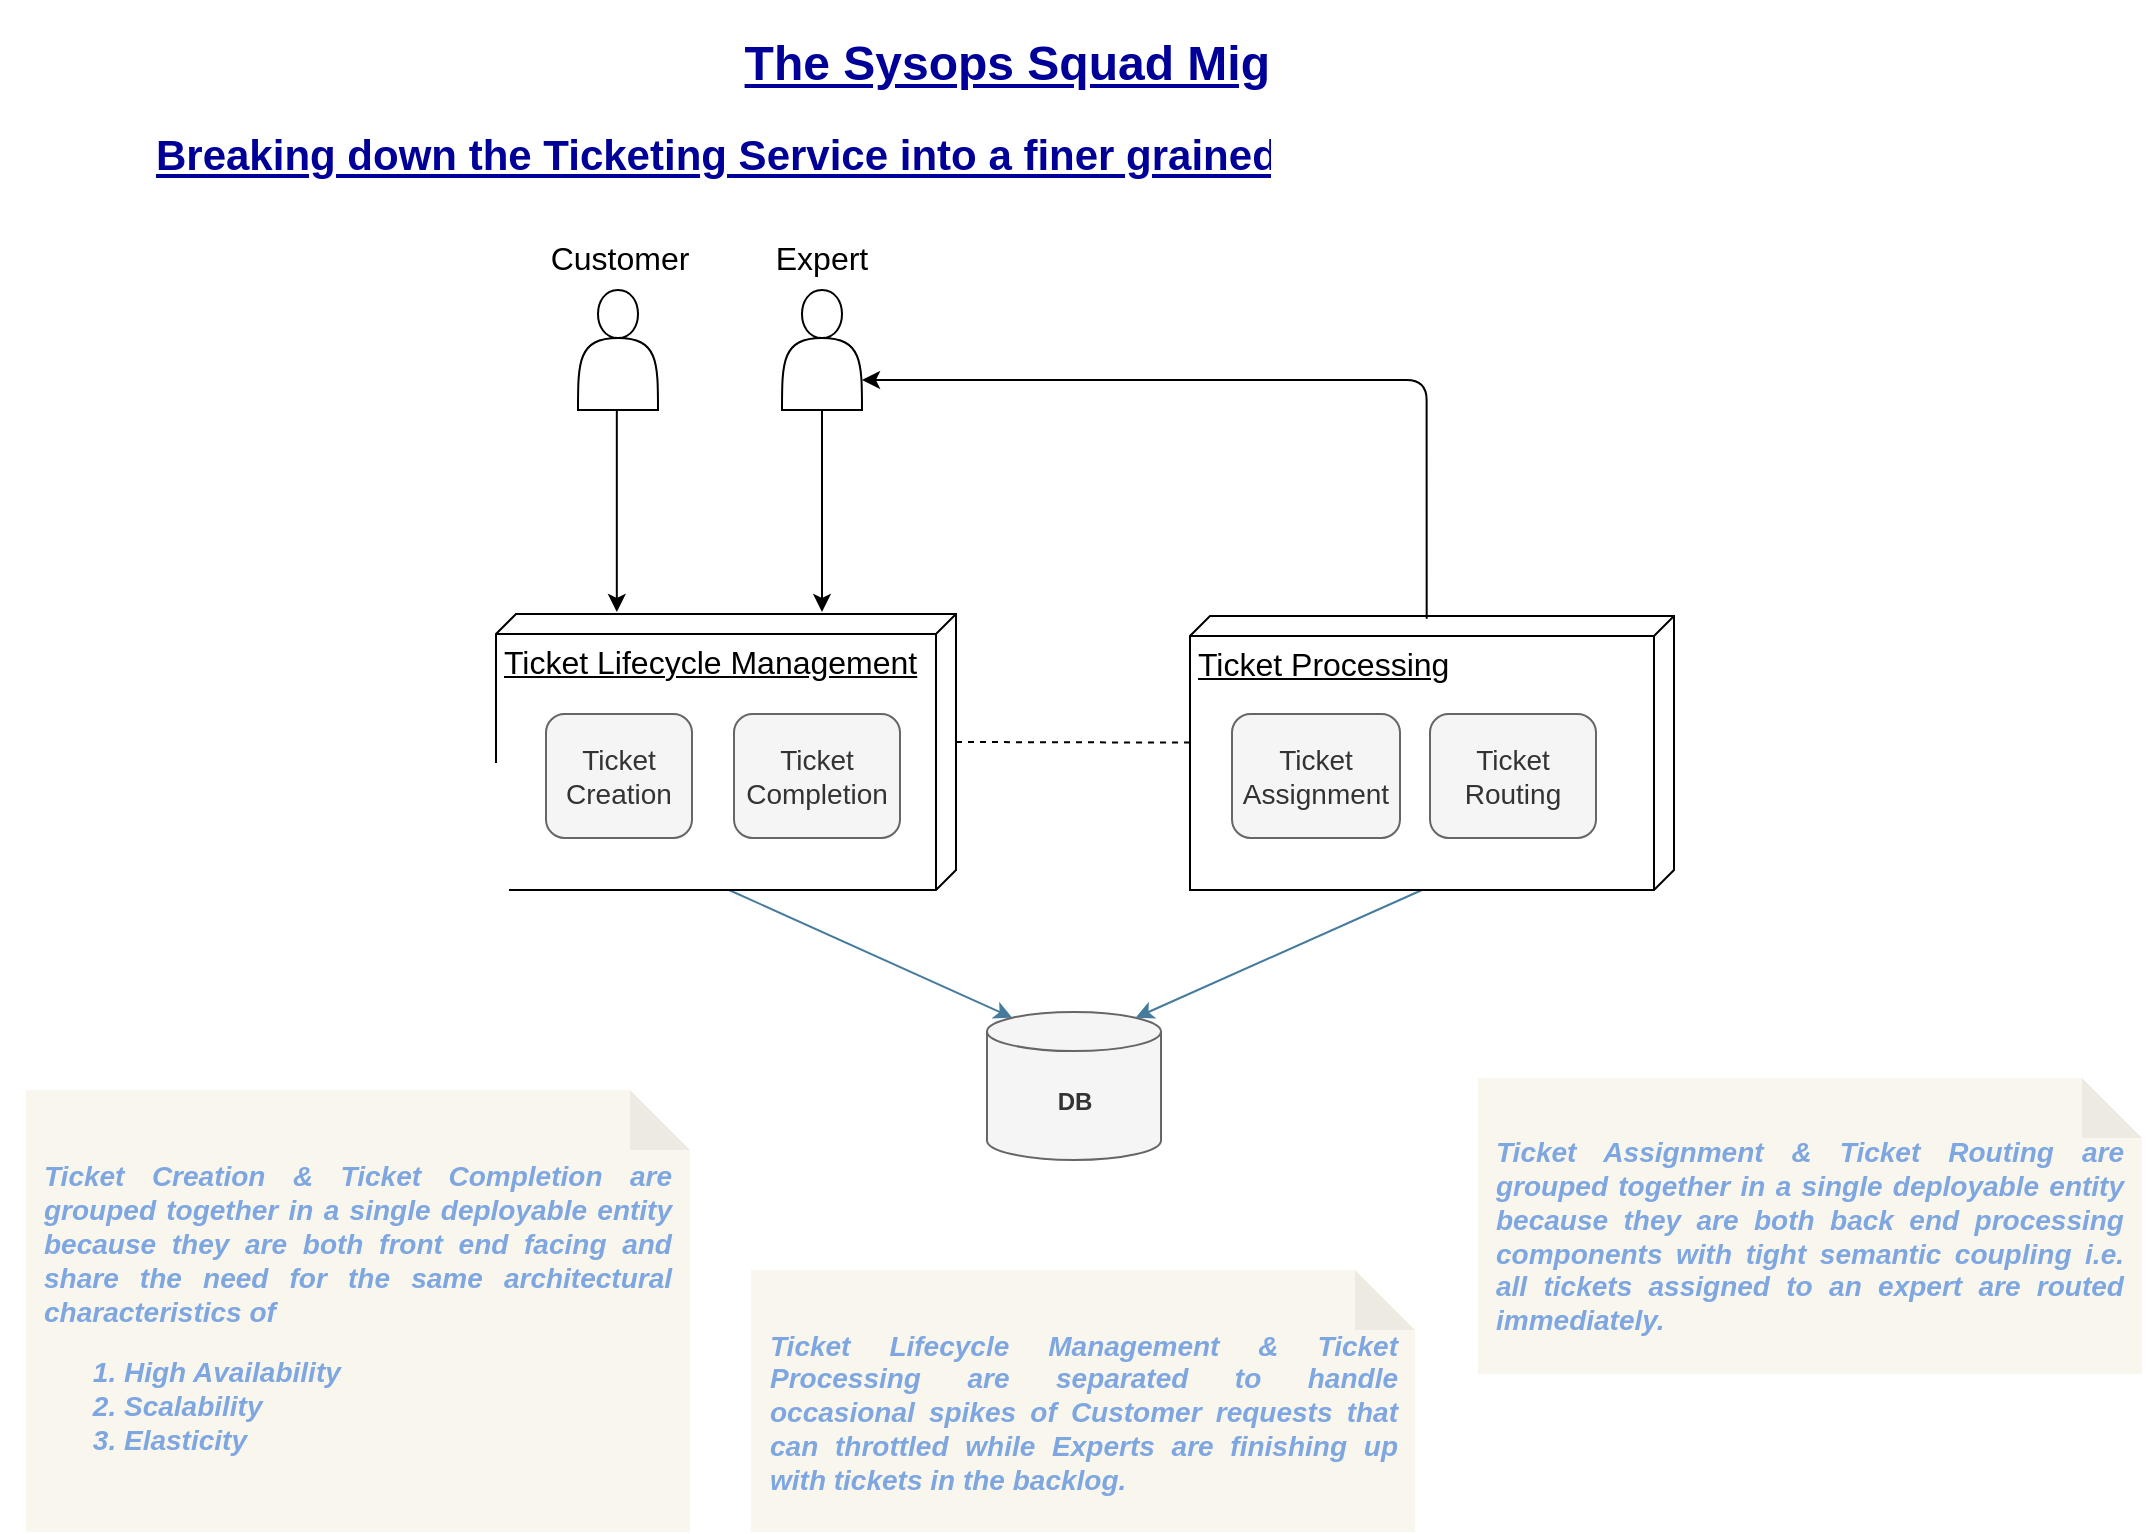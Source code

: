 <mxfile version="14.6.7" type="device"><diagram id="67myBGiEXoynsy2VmLMR" name="Trigger Service Decomposition"><mxGraphModel dx="1038" dy="548" grid="0" gridSize="10" guides="1" tooltips="1" connect="1" arrows="1" fold="1" page="1" pageScale="1" pageWidth="1169" pageHeight="827" math="0" shadow="0"><root><mxCell id="0"/><mxCell id="1" parent="0"/><mxCell id="WtRPZHkwTKhsBl22Fa3J-1" value="&lt;h1&gt;&lt;b style=&quot;color: rgb(0 , 0 , 153)&quot;&gt;&lt;u&gt;&lt;font style=&quot;font-size: 24px&quot;&gt;The Sysops Squad Migration&lt;/font&gt;&lt;/u&gt;&lt;/b&gt;&lt;/h1&gt;&lt;h1&gt;&lt;b style=&quot;color: rgb(0 , 0 , 153) ; font-size: x-small&quot;&gt;&lt;u style=&quot;font-size: 21px&quot;&gt;Breaking down the Ticketing Service into a finer grained microservice deployed in the cloud&lt;/u&gt;&lt;/b&gt;&lt;/h1&gt;" style="text;html=1;strokeColor=none;fillColor=none;align=center;verticalAlign=middle;whiteSpace=wrap;rounded=0;fontColor=#1D3557;" vertex="1" parent="1"><mxGeometry x="43" y="17" width="1074" height="95" as="geometry"/></mxCell><mxCell id="WtRPZHkwTKhsBl22Fa3J-2" value="" style="endArrow=classic;html=1;fontColor=#1D3557;strokeColor=#457B9D;fillColor=#A8DADC;entryX=0.145;entryY=0;entryDx=0;entryDy=2.836;entryPerimeter=0;exitX=0;exitY=0;exitDx=138;exitDy=113.5;exitPerimeter=0;" edge="1" parent="1" source="WtRPZHkwTKhsBl22Fa3J-7" target="WtRPZHkwTKhsBl22Fa3J-3"><mxGeometry width="50" height="50" relative="1" as="geometry"><mxPoint x="585" y="422" as="sourcePoint"/><mxPoint x="105" y="769.5" as="targetPoint"/></mxGeometry></mxCell><mxCell id="WtRPZHkwTKhsBl22Fa3J-3" value="&lt;b&gt;DB&lt;/b&gt;" style="shape=cylinder3;whiteSpace=wrap;html=1;boundedLbl=1;backgroundOutline=1;size=9.778;rounded=1;fillColor=#f5f5f5;strokeColor=#666666;fontColor=#333333;" vertex="1" parent="1"><mxGeometry x="536.5" y="517" width="87" height="74" as="geometry"/></mxCell><mxCell id="WtRPZHkwTKhsBl22Fa3J-4" value="" style="endArrow=classic;html=1;fontColor=#1D3557;strokeColor=#457B9D;fillColor=#A8DADC;entryX=0.855;entryY=0;entryDx=0;entryDy=2.836;entryPerimeter=0;exitX=0;exitY=0;exitDx=137;exitDy=126;exitPerimeter=0;" edge="1" parent="1" source="WtRPZHkwTKhsBl22Fa3J-11" target="WtRPZHkwTKhsBl22Fa3J-3"><mxGeometry width="50" height="50" relative="1" as="geometry"><mxPoint x="780" y="483" as="sourcePoint"/><mxPoint x="559.115" y="550.836" as="targetPoint"/></mxGeometry></mxCell><mxCell id="WtRPZHkwTKhsBl22Fa3J-5" value="" style="endArrow=none;html=1;fontSize=16;exitX=0;exitY=0;exitDx=64;exitDy=0;exitPerimeter=0;entryX=0.462;entryY=0.997;entryDx=0;entryDy=0;entryPerimeter=0;dashed=1;endFill=0;" edge="1" parent="1" source="WtRPZHkwTKhsBl22Fa3J-7" target="WtRPZHkwTKhsBl22Fa3J-11"><mxGeometry width="50" height="50" relative="1" as="geometry"><mxPoint x="570" y="379" as="sourcePoint"/><mxPoint x="620" y="379" as="targetPoint"/></mxGeometry></mxCell><mxCell id="WtRPZHkwTKhsBl22Fa3J-6" value="" style="group" vertex="1" connectable="0" parent="1"><mxGeometry x="291" y="318" width="230" height="138" as="geometry"/></mxCell><mxCell id="WtRPZHkwTKhsBl22Fa3J-7" value="Ticket Lifecycle Management" style="verticalAlign=top;align=left;spacingTop=8;spacingLeft=2;spacingRight=12;shape=cube;size=10;direction=south;fontStyle=4;html=1;fontSize=16;" vertex="1" parent="WtRPZHkwTKhsBl22Fa3J-6"><mxGeometry width="230" height="138" as="geometry"/></mxCell><mxCell id="WtRPZHkwTKhsBl22Fa3J-8" value="&lt;font style=&quot;font-size: 14px&quot;&gt;Ticket Creation&lt;br&gt;&lt;/font&gt;" style="rounded=1;whiteSpace=wrap;html=1;fontColor=#333333;strokeColor=#666666;fillColor=#f5f5f5;" vertex="1" parent="WtRPZHkwTKhsBl22Fa3J-6"><mxGeometry x="25" y="50" width="73" height="62" as="geometry"/></mxCell><mxCell id="WtRPZHkwTKhsBl22Fa3J-9" value="&lt;font style=&quot;font-size: 14px&quot;&gt;Ticket Completion&lt;br&gt;&lt;/font&gt;" style="rounded=1;whiteSpace=wrap;html=1;fontColor=#333333;strokeColor=#666666;fillColor=#f5f5f5;" vertex="1" parent="WtRPZHkwTKhsBl22Fa3J-6"><mxGeometry x="119" y="50" width="83" height="62" as="geometry"/></mxCell><mxCell id="WtRPZHkwTKhsBl22Fa3J-10" value="" style="group" vertex="1" connectable="0" parent="1"><mxGeometry x="638" y="319" width="242" height="137" as="geometry"/></mxCell><mxCell id="WtRPZHkwTKhsBl22Fa3J-11" value="Ticket Processing" style="verticalAlign=top;align=left;spacingTop=8;spacingLeft=2;spacingRight=12;shape=cube;size=10;direction=south;fontStyle=4;html=1;fontSize=16;" vertex="1" parent="WtRPZHkwTKhsBl22Fa3J-10"><mxGeometry width="242" height="137" as="geometry"/></mxCell><mxCell id="WtRPZHkwTKhsBl22Fa3J-12" value="&lt;font style=&quot;font-size: 14px&quot;&gt;Ticket Assignment&lt;br&gt;&lt;/font&gt;" style="rounded=1;whiteSpace=wrap;html=1;fontColor=#333333;strokeColor=#666666;fillColor=#f5f5f5;" vertex="1" parent="WtRPZHkwTKhsBl22Fa3J-10"><mxGeometry x="21" y="49" width="84" height="62" as="geometry"/></mxCell><mxCell id="WtRPZHkwTKhsBl22Fa3J-13" value="&lt;font style=&quot;font-size: 14px&quot;&gt;Ticket Routing&lt;br&gt;&lt;/font&gt;" style="rounded=1;whiteSpace=wrap;html=1;fontColor=#333333;strokeColor=#666666;fillColor=#f5f5f5;" vertex="1" parent="WtRPZHkwTKhsBl22Fa3J-10"><mxGeometry x="120" y="49" width="83" height="62" as="geometry"/></mxCell><mxCell id="WtRPZHkwTKhsBl22Fa3J-14" value="" style="shape=actor;whiteSpace=wrap;html=1;fontSize=16;" vertex="1" parent="1"><mxGeometry x="332" y="156" width="40" height="60" as="geometry"/></mxCell><mxCell id="WtRPZHkwTKhsBl22Fa3J-15" value="" style="shape=actor;whiteSpace=wrap;html=1;fontSize=16;" vertex="1" parent="1"><mxGeometry x="434" y="156" width="40" height="60" as="geometry"/></mxCell><mxCell id="WtRPZHkwTKhsBl22Fa3J-16" value="" style="edgeStyle=segmentEdgeStyle;endArrow=classic;html=1;fontSize=16;exitX=0.01;exitY=0.511;exitDx=0;exitDy=0;exitPerimeter=0;entryX=1;entryY=0.75;entryDx=0;entryDy=0;" edge="1" parent="1" source="WtRPZHkwTKhsBl22Fa3J-11" target="WtRPZHkwTKhsBl22Fa3J-15"><mxGeometry width="50" height="50" relative="1" as="geometry"><mxPoint x="820" y="280" as="sourcePoint"/><mxPoint x="530" y="201" as="targetPoint"/><Array as="points"><mxPoint x="756" y="201"/></Array></mxGeometry></mxCell><mxCell id="WtRPZHkwTKhsBl22Fa3J-17" value="" style="endArrow=classic;html=1;fontSize=16;exitX=0.5;exitY=1;exitDx=0;exitDy=0;" edge="1" parent="1" source="WtRPZHkwTKhsBl22Fa3J-15"><mxGeometry width="50" height="50" relative="1" as="geometry"><mxPoint x="540" y="380" as="sourcePoint"/><mxPoint x="454" y="317" as="targetPoint"/></mxGeometry></mxCell><mxCell id="WtRPZHkwTKhsBl22Fa3J-18" value="" style="endArrow=classic;html=1;fontSize=16;exitX=0.5;exitY=1;exitDx=0;exitDy=0;" edge="1" parent="1"><mxGeometry width="50" height="50" relative="1" as="geometry"><mxPoint x="351.41" y="216" as="sourcePoint"/><mxPoint x="351.41" y="317" as="targetPoint"/></mxGeometry></mxCell><mxCell id="WtRPZHkwTKhsBl22Fa3J-19" value="Customer" style="text;html=1;strokeColor=none;fillColor=none;align=center;verticalAlign=middle;whiteSpace=wrap;rounded=0;fontSize=16;" vertex="1" parent="1"><mxGeometry x="333" y="130" width="40" height="20" as="geometry"/></mxCell><mxCell id="WtRPZHkwTKhsBl22Fa3J-20" value="Expert" style="text;html=1;strokeColor=none;fillColor=none;align=center;verticalAlign=middle;whiteSpace=wrap;rounded=0;fontSize=16;" vertex="1" parent="1"><mxGeometry x="434" y="130" width="40" height="20" as="geometry"/></mxCell><mxCell id="WtRPZHkwTKhsBl22Fa3J-21" value="&lt;div style=&quot;text-align: justify&quot;&gt;&lt;span&gt;Ticket Creation &amp;amp; Ticket Completion are grouped together in a single deployable entity because they are both front end facing and share the need for the same architectural characteristics of&lt;/span&gt;&lt;/div&gt;&lt;ol&gt;&lt;li style=&quot;text-align: left&quot;&gt;High Availability&lt;/li&gt;&lt;li style=&quot;text-align: left&quot;&gt;Scalability&lt;/li&gt;&lt;li style=&quot;text-align: left&quot;&gt;Elasticity&lt;/li&gt;&lt;/ol&gt;" style="shape=note;whiteSpace=wrap;html=1;backgroundOutline=1;darkOpacity=0.05;glass=0;fillColor=#f9f7ed;fontStyle=3;fontSize=14;strokeColor=none;fontColor=#7EA6E0;spacingLeft=10;spacingRight=10;spacingTop=10;spacing=0;" vertex="1" parent="1"><mxGeometry x="56" y="556" width="332" height="221" as="geometry"/></mxCell><mxCell id="WtRPZHkwTKhsBl22Fa3J-22" value="&lt;div style=&quot;text-align: justify&quot;&gt;&lt;span&gt;Ticket Assignment &amp;amp; Ticket Routing are grouped together in a single deployable entity because they are both back end processing components with tight semantic coupling i.e. all tickets assigned to an expert are routed immediately.&lt;br&gt;&lt;/span&gt;&lt;/div&gt;" style="shape=note;whiteSpace=wrap;html=1;backgroundOutline=1;darkOpacity=0.05;glass=0;fillColor=#f9f7ed;fontStyle=3;fontSize=14;strokeColor=none;fontColor=#7EA6E0;spacingLeft=10;spacingRight=10;spacingTop=10;spacing=0;" vertex="1" parent="1"><mxGeometry x="782" y="550" width="332" height="148" as="geometry"/></mxCell><mxCell id="WtRPZHkwTKhsBl22Fa3J-23" value="&lt;div style=&quot;text-align: justify&quot;&gt;&lt;span&gt;Ticket Lifecycle Management &amp;amp; Ticket Processing are separated to handle occasional&amp;nbsp;spikes of Customer requests that can throttled while Experts are finishing up with tickets in the backlog.&lt;br&gt;&lt;/span&gt;&lt;/div&gt;" style="shape=note;whiteSpace=wrap;html=1;backgroundOutline=1;darkOpacity=0.05;glass=0;fillColor=#f9f7ed;fontStyle=3;fontSize=14;strokeColor=none;fontColor=#7EA6E0;spacingLeft=10;spacingRight=10;spacingTop=10;spacing=0;" vertex="1" parent="1"><mxGeometry x="418.5" y="646" width="332" height="131" as="geometry"/></mxCell></root></mxGraphModel></diagram></mxfile>